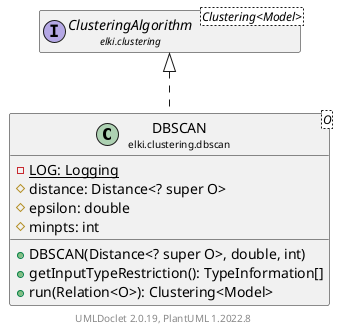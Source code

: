 @startuml
    remove .*\.(Instance|Par|Parameterizer|Factory)$
    set namespaceSeparator none
    hide empty fields
    hide empty methods

    class "<size:14>DBSCAN\n<size:10>elki.clustering.dbscan" as elki.clustering.dbscan.DBSCAN<O> [[DBSCAN.html]] {
        {static} -LOG: Logging
        #distance: Distance<? super O>
        #epsilon: double
        #minpts: int
        +DBSCAN(Distance<? super O>, double, int)
        +getInputTypeRestriction(): TypeInformation[]
        +run(Relation<O>): Clustering<Model>
    }

    interface "<size:14>ClusteringAlgorithm\n<size:10>elki.clustering" as elki.clustering.ClusteringAlgorithm<Clustering<Model>> [[../ClusteringAlgorithm.html]]
    class "<size:14>DBSCAN.Instance\n<size:10>elki.clustering.dbscan" as elki.clustering.dbscan.DBSCAN.Instance [[DBSCAN.Instance.html]]
    class "<size:14>DBSCAN.Par\n<size:10>elki.clustering.dbscan" as elki.clustering.dbscan.DBSCAN.Par<O> [[DBSCAN.Par.html]]

    elki.clustering.ClusteringAlgorithm <|.. elki.clustering.dbscan.DBSCAN
    elki.clustering.dbscan.DBSCAN +-- elki.clustering.dbscan.DBSCAN.Instance
    elki.clustering.dbscan.DBSCAN +-- elki.clustering.dbscan.DBSCAN.Par

    center footer UMLDoclet 2.0.19, PlantUML 1.2022.8
@enduml

